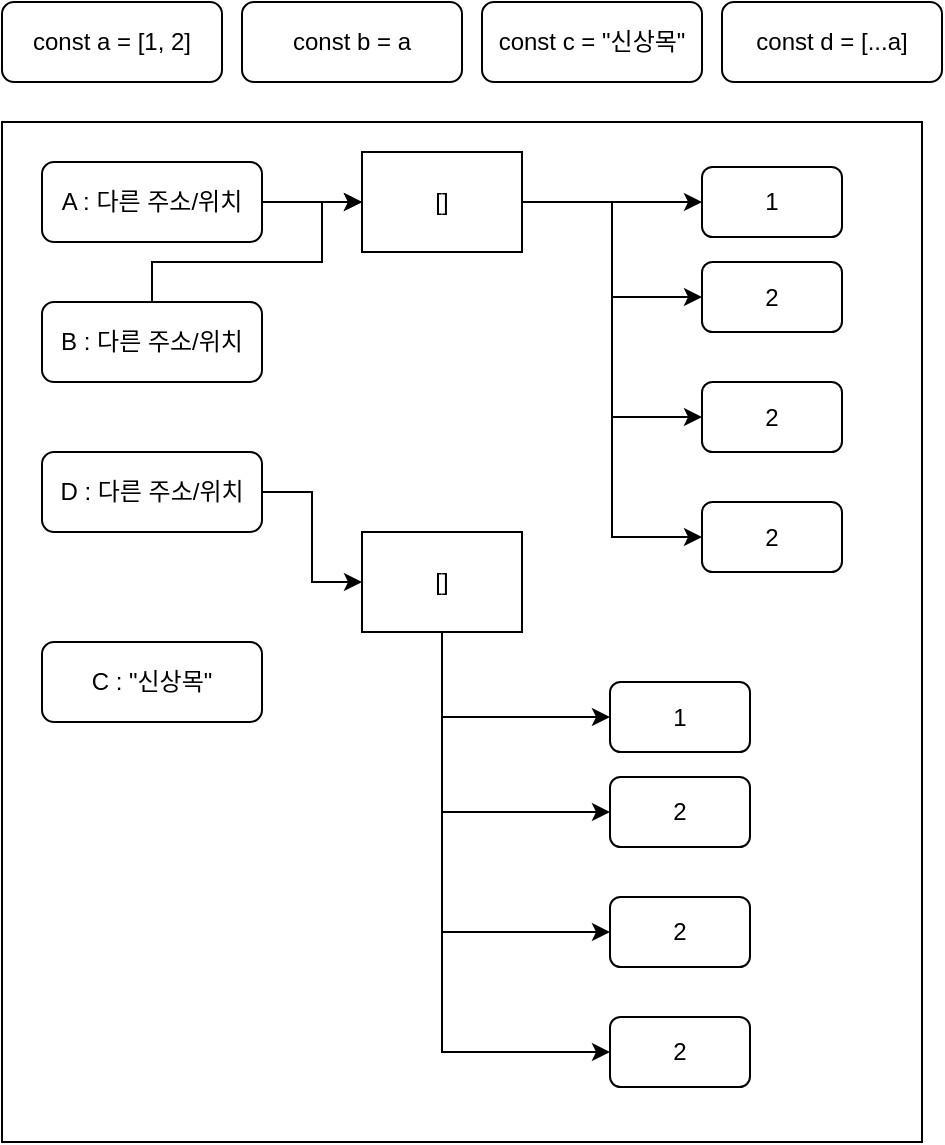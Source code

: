 <mxfile version="20.8.3" type="device"><diagram id="2Ngz3oTLxpSAjXB_z9vU" name="페이지-1"><mxGraphModel dx="1195" dy="669" grid="1" gridSize="10" guides="1" tooltips="1" connect="1" arrows="1" fold="1" page="1" pageScale="1" pageWidth="827" pageHeight="1169" math="0" shadow="0"><root><mxCell id="0"/><mxCell id="1" parent="0"/><mxCell id="HHG30SUVd5ko3CvXyy85-1" value="" style="rounded=0;whiteSpace=wrap;html=1;" vertex="1" parent="1"><mxGeometry x="40" y="100" width="460" height="510" as="geometry"/></mxCell><mxCell id="HHG30SUVd5ko3CvXyy85-4" style="edgeStyle=orthogonalEdgeStyle;rounded=0;orthogonalLoop=1;jettySize=auto;html=1;exitX=1;exitY=0.5;exitDx=0;exitDy=0;entryX=0;entryY=0.5;entryDx=0;entryDy=0;" edge="1" parent="1" source="HHG30SUVd5ko3CvXyy85-2" target="HHG30SUVd5ko3CvXyy85-3"><mxGeometry relative="1" as="geometry"/></mxCell><mxCell id="HHG30SUVd5ko3CvXyy85-2" value="A : 다른 주소/위치" style="rounded=1;whiteSpace=wrap;html=1;" vertex="1" parent="1"><mxGeometry x="60" y="120" width="110" height="40" as="geometry"/></mxCell><mxCell id="HHG30SUVd5ko3CvXyy85-6" style="edgeStyle=orthogonalEdgeStyle;rounded=0;orthogonalLoop=1;jettySize=auto;html=1;exitX=1;exitY=0.5;exitDx=0;exitDy=0;entryX=0;entryY=0.5;entryDx=0;entryDy=0;" edge="1" parent="1" source="HHG30SUVd5ko3CvXyy85-3" target="HHG30SUVd5ko3CvXyy85-5"><mxGeometry relative="1" as="geometry"/></mxCell><mxCell id="HHG30SUVd5ko3CvXyy85-8" style="edgeStyle=orthogonalEdgeStyle;rounded=0;orthogonalLoop=1;jettySize=auto;html=1;exitX=1;exitY=0.5;exitDx=0;exitDy=0;entryX=0;entryY=0.5;entryDx=0;entryDy=0;" edge="1" parent="1" source="HHG30SUVd5ko3CvXyy85-3" target="HHG30SUVd5ko3CvXyy85-7"><mxGeometry relative="1" as="geometry"/></mxCell><mxCell id="HHG30SUVd5ko3CvXyy85-16" style="edgeStyle=orthogonalEdgeStyle;rounded=0;orthogonalLoop=1;jettySize=auto;html=1;exitX=1;exitY=0.5;exitDx=0;exitDy=0;entryX=0;entryY=0.5;entryDx=0;entryDy=0;" edge="1" parent="1" source="HHG30SUVd5ko3CvXyy85-3" target="HHG30SUVd5ko3CvXyy85-15"><mxGeometry relative="1" as="geometry"/></mxCell><mxCell id="HHG30SUVd5ko3CvXyy85-18" style="edgeStyle=orthogonalEdgeStyle;rounded=0;orthogonalLoop=1;jettySize=auto;html=1;exitX=1;exitY=0.5;exitDx=0;exitDy=0;entryX=0;entryY=0.5;entryDx=0;entryDy=0;" edge="1" parent="1" source="HHG30SUVd5ko3CvXyy85-3" target="HHG30SUVd5ko3CvXyy85-17"><mxGeometry relative="1" as="geometry"/></mxCell><mxCell id="HHG30SUVd5ko3CvXyy85-3" value="[]" style="rounded=0;whiteSpace=wrap;html=1;" vertex="1" parent="1"><mxGeometry x="220" y="115" width="80" height="50" as="geometry"/></mxCell><mxCell id="HHG30SUVd5ko3CvXyy85-5" value="1" style="rounded=1;whiteSpace=wrap;html=1;" vertex="1" parent="1"><mxGeometry x="390" y="122.5" width="70" height="35" as="geometry"/></mxCell><mxCell id="HHG30SUVd5ko3CvXyy85-7" value="2" style="rounded=1;whiteSpace=wrap;html=1;" vertex="1" parent="1"><mxGeometry x="390" y="170" width="70" height="35" as="geometry"/></mxCell><mxCell id="HHG30SUVd5ko3CvXyy85-9" value="const a = [1, 2]" style="rounded=1;whiteSpace=wrap;html=1;" vertex="1" parent="1"><mxGeometry x="40" y="40" width="110" height="40" as="geometry"/></mxCell><mxCell id="HHG30SUVd5ko3CvXyy85-10" value="const b = a" style="rounded=1;whiteSpace=wrap;html=1;" vertex="1" parent="1"><mxGeometry x="160" y="40" width="110" height="40" as="geometry"/></mxCell><mxCell id="HHG30SUVd5ko3CvXyy85-12" style="edgeStyle=orthogonalEdgeStyle;rounded=0;orthogonalLoop=1;jettySize=auto;html=1;exitX=0.5;exitY=0;exitDx=0;exitDy=0;entryX=0;entryY=0.5;entryDx=0;entryDy=0;" edge="1" parent="1" source="HHG30SUVd5ko3CvXyy85-11" target="HHG30SUVd5ko3CvXyy85-3"><mxGeometry relative="1" as="geometry"><Array as="points"><mxPoint x="115" y="170"/><mxPoint x="200" y="170"/><mxPoint x="200" y="140"/></Array></mxGeometry></mxCell><mxCell id="HHG30SUVd5ko3CvXyy85-11" value="B&amp;nbsp;: 다른 주소/위치" style="rounded=1;whiteSpace=wrap;html=1;" vertex="1" parent="1"><mxGeometry x="60" y="190" width="110" height="40" as="geometry"/></mxCell><mxCell id="HHG30SUVd5ko3CvXyy85-13" value="const c = &quot;신상목&quot;" style="rounded=1;whiteSpace=wrap;html=1;" vertex="1" parent="1"><mxGeometry x="280" y="40" width="110" height="40" as="geometry"/></mxCell><mxCell id="HHG30SUVd5ko3CvXyy85-14" value="C : &quot;신상목&quot;" style="rounded=1;whiteSpace=wrap;html=1;" vertex="1" parent="1"><mxGeometry x="60" y="360" width="110" height="40" as="geometry"/></mxCell><mxCell id="HHG30SUVd5ko3CvXyy85-15" value="2" style="rounded=1;whiteSpace=wrap;html=1;" vertex="1" parent="1"><mxGeometry x="390" y="230" width="70" height="35" as="geometry"/></mxCell><mxCell id="HHG30SUVd5ko3CvXyy85-17" value="2" style="rounded=1;whiteSpace=wrap;html=1;" vertex="1" parent="1"><mxGeometry x="390" y="290" width="70" height="35" as="geometry"/></mxCell><mxCell id="HHG30SUVd5ko3CvXyy85-19" value="const d = [...a]" style="rounded=1;whiteSpace=wrap;html=1;" vertex="1" parent="1"><mxGeometry x="400" y="40" width="110" height="40" as="geometry"/></mxCell><mxCell id="HHG30SUVd5ko3CvXyy85-22" style="edgeStyle=orthogonalEdgeStyle;rounded=0;orthogonalLoop=1;jettySize=auto;html=1;exitX=1;exitY=0.5;exitDx=0;exitDy=0;entryX=0;entryY=0.5;entryDx=0;entryDy=0;" edge="1" parent="1" source="HHG30SUVd5ko3CvXyy85-20" target="HHG30SUVd5ko3CvXyy85-21"><mxGeometry relative="1" as="geometry"/></mxCell><mxCell id="HHG30SUVd5ko3CvXyy85-20" value="D&amp;nbsp;: 다른 주소/위치" style="rounded=1;whiteSpace=wrap;html=1;" vertex="1" parent="1"><mxGeometry x="60" y="265" width="110" height="40" as="geometry"/></mxCell><mxCell id="HHG30SUVd5ko3CvXyy85-27" style="edgeStyle=orthogonalEdgeStyle;rounded=0;orthogonalLoop=1;jettySize=auto;html=1;exitX=0.5;exitY=1;exitDx=0;exitDy=0;entryX=0;entryY=0.5;entryDx=0;entryDy=0;" edge="1" parent="1" source="HHG30SUVd5ko3CvXyy85-21" target="HHG30SUVd5ko3CvXyy85-23"><mxGeometry relative="1" as="geometry"/></mxCell><mxCell id="HHG30SUVd5ko3CvXyy85-28" style="edgeStyle=orthogonalEdgeStyle;rounded=0;orthogonalLoop=1;jettySize=auto;html=1;exitX=0.5;exitY=1;exitDx=0;exitDy=0;entryX=0;entryY=0.5;entryDx=0;entryDy=0;" edge="1" parent="1" source="HHG30SUVd5ko3CvXyy85-21" target="HHG30SUVd5ko3CvXyy85-24"><mxGeometry relative="1" as="geometry"/></mxCell><mxCell id="HHG30SUVd5ko3CvXyy85-29" style="edgeStyle=orthogonalEdgeStyle;rounded=0;orthogonalLoop=1;jettySize=auto;html=1;exitX=0.5;exitY=1;exitDx=0;exitDy=0;entryX=0;entryY=0.5;entryDx=0;entryDy=0;" edge="1" parent="1" source="HHG30SUVd5ko3CvXyy85-21" target="HHG30SUVd5ko3CvXyy85-25"><mxGeometry relative="1" as="geometry"/></mxCell><mxCell id="HHG30SUVd5ko3CvXyy85-30" style="edgeStyle=orthogonalEdgeStyle;rounded=0;orthogonalLoop=1;jettySize=auto;html=1;exitX=0.5;exitY=1;exitDx=0;exitDy=0;entryX=0;entryY=0.5;entryDx=0;entryDy=0;" edge="1" parent="1" source="HHG30SUVd5ko3CvXyy85-21" target="HHG30SUVd5ko3CvXyy85-26"><mxGeometry relative="1" as="geometry"/></mxCell><mxCell id="HHG30SUVd5ko3CvXyy85-21" value="[]" style="rounded=0;whiteSpace=wrap;html=1;" vertex="1" parent="1"><mxGeometry x="220" y="305" width="80" height="50" as="geometry"/></mxCell><mxCell id="HHG30SUVd5ko3CvXyy85-23" value="1" style="rounded=1;whiteSpace=wrap;html=1;" vertex="1" parent="1"><mxGeometry x="344" y="380" width="70" height="35" as="geometry"/></mxCell><mxCell id="HHG30SUVd5ko3CvXyy85-24" value="2" style="rounded=1;whiteSpace=wrap;html=1;" vertex="1" parent="1"><mxGeometry x="344" y="427.5" width="70" height="35" as="geometry"/></mxCell><mxCell id="HHG30SUVd5ko3CvXyy85-25" value="2" style="rounded=1;whiteSpace=wrap;html=1;" vertex="1" parent="1"><mxGeometry x="344" y="487.5" width="70" height="35" as="geometry"/></mxCell><mxCell id="HHG30SUVd5ko3CvXyy85-26" value="2" style="rounded=1;whiteSpace=wrap;html=1;" vertex="1" parent="1"><mxGeometry x="344" y="547.5" width="70" height="35" as="geometry"/></mxCell></root></mxGraphModel></diagram></mxfile>
